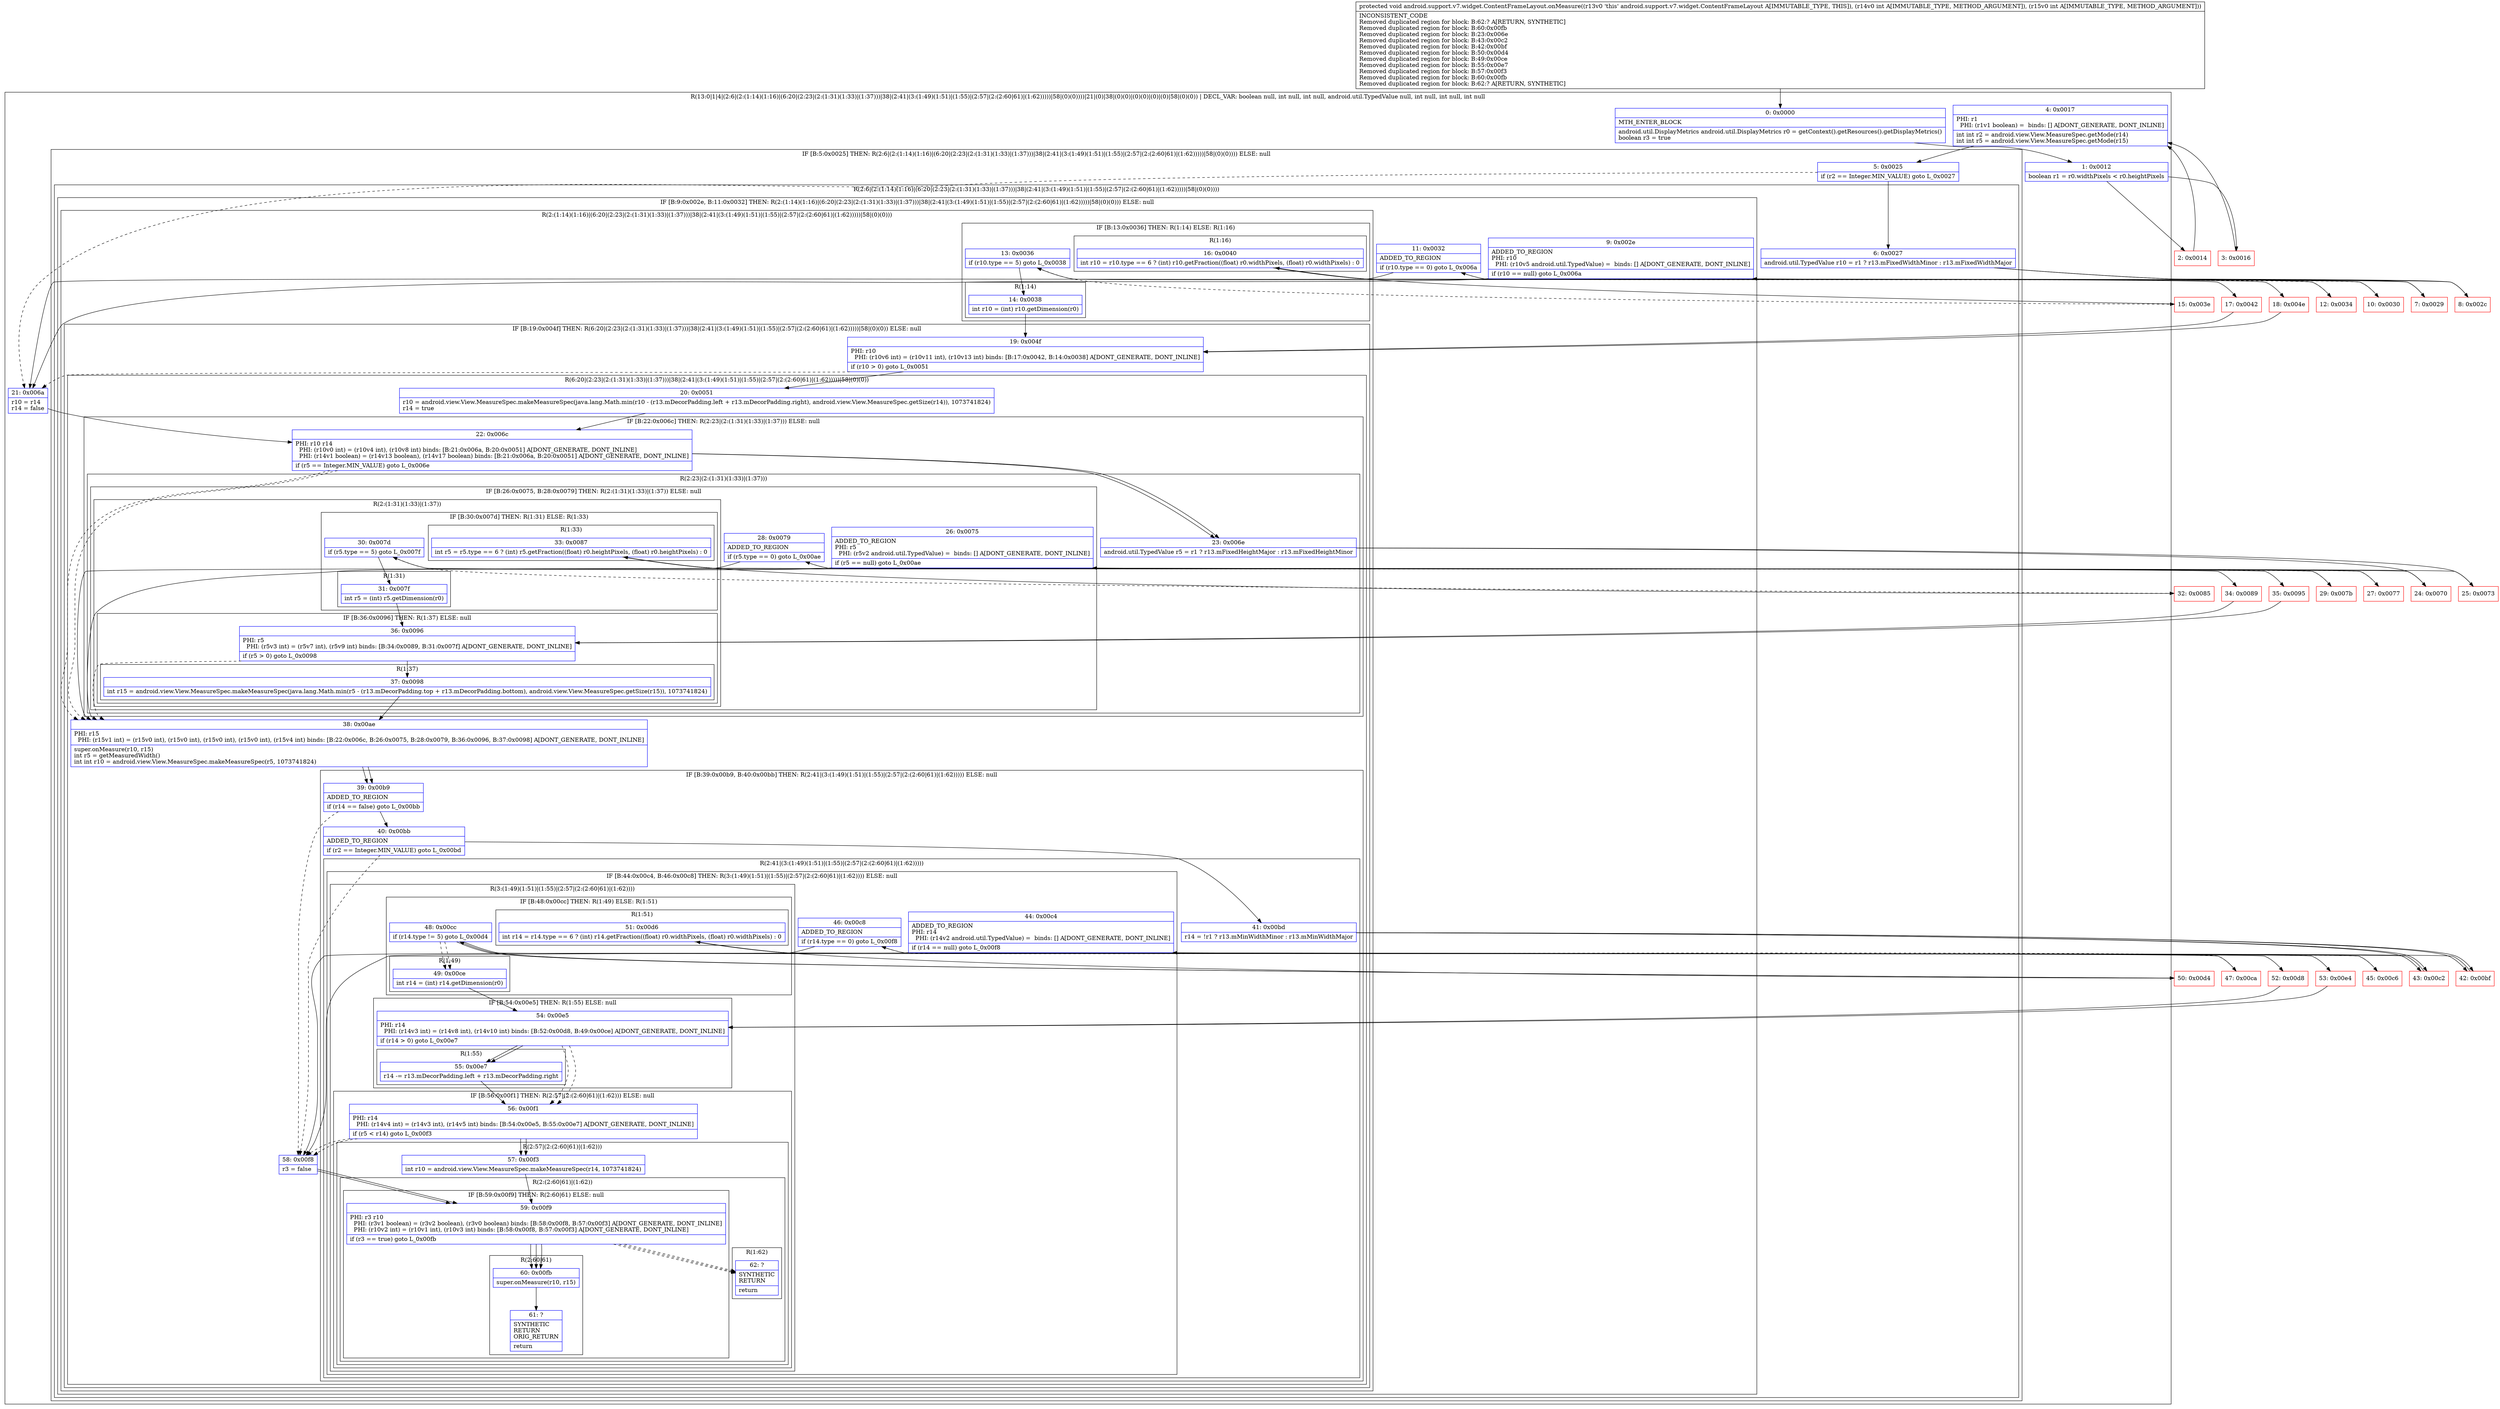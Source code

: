 digraph "CFG forandroid.support.v7.widget.ContentFrameLayout.onMeasure(II)V" {
subgraph cluster_Region_1844449799 {
label = "R(13:0|1|4|(2:6|(2:(1:14)(1:16)|(6:20|(2:23|(2:(1:31)(1:33)|(1:37)))|38|(2:41|(3:(1:49)(1:51)|(1:55)|(2:57|(2:(2:60|61)|(1:62)))))|58|(0)(0))))|21|(0)|38|(0)(0)|(0)(0)|(0)|(0)|58|(0)(0)) | DECL_VAR: boolean null, int null, int null, android.util.TypedValue null, int null, int null, int null\l";
node [shape=record,color=blue];
Node_0 [shape=record,label="{0\:\ 0x0000|MTH_ENTER_BLOCK\l|android.util.DisplayMetrics android.util.DisplayMetrics r0 = getContext().getResources().getDisplayMetrics()\lboolean r3 = true\l}"];
Node_1 [shape=record,label="{1\:\ 0x0012|boolean r1 = r0.widthPixels \< r0.heightPixels\l}"];
Node_4 [shape=record,label="{4\:\ 0x0017|PHI: r1 \l  PHI: (r1v1 boolean) =  binds: [] A[DONT_GENERATE, DONT_INLINE]\l|int int r2 = android.view.View.MeasureSpec.getMode(r14)\lint int r5 = android.view.View.MeasureSpec.getMode(r15)\l}"];
subgraph cluster_IfRegion_1546784269 {
label = "IF [B:5:0x0025] THEN: R(2:6|(2:(1:14)(1:16)|(6:20|(2:23|(2:(1:31)(1:33)|(1:37)))|38|(2:41|(3:(1:49)(1:51)|(1:55)|(2:57|(2:(2:60|61)|(1:62)))))|58|(0)(0)))) ELSE: null";
node [shape=record,color=blue];
Node_5 [shape=record,label="{5\:\ 0x0025|if (r2 == Integer.MIN_VALUE) goto L_0x0027\l}"];
subgraph cluster_Region_88550460 {
label = "R(2:6|(2:(1:14)(1:16)|(6:20|(2:23|(2:(1:31)(1:33)|(1:37)))|38|(2:41|(3:(1:49)(1:51)|(1:55)|(2:57|(2:(2:60|61)|(1:62)))))|58|(0)(0))))";
node [shape=record,color=blue];
Node_6 [shape=record,label="{6\:\ 0x0027|android.util.TypedValue r10 = r1 ? r13.mFixedWidthMinor : r13.mFixedWidthMajor\l}"];
subgraph cluster_IfRegion_2060037517 {
label = "IF [B:9:0x002e, B:11:0x0032] THEN: R(2:(1:14)(1:16)|(6:20|(2:23|(2:(1:31)(1:33)|(1:37)))|38|(2:41|(3:(1:49)(1:51)|(1:55)|(2:57|(2:(2:60|61)|(1:62)))))|58|(0)(0))) ELSE: null";
node [shape=record,color=blue];
Node_9 [shape=record,label="{9\:\ 0x002e|ADDED_TO_REGION\lPHI: r10 \l  PHI: (r10v5 android.util.TypedValue) =  binds: [] A[DONT_GENERATE, DONT_INLINE]\l|if (r10 == null) goto L_0x006a\l}"];
Node_11 [shape=record,label="{11\:\ 0x0032|ADDED_TO_REGION\l|if (r10.type == 0) goto L_0x006a\l}"];
subgraph cluster_Region_442187332 {
label = "R(2:(1:14)(1:16)|(6:20|(2:23|(2:(1:31)(1:33)|(1:37)))|38|(2:41|(3:(1:49)(1:51)|(1:55)|(2:57|(2:(2:60|61)|(1:62)))))|58|(0)(0)))";
node [shape=record,color=blue];
subgraph cluster_IfRegion_54434261 {
label = "IF [B:13:0x0036] THEN: R(1:14) ELSE: R(1:16)";
node [shape=record,color=blue];
Node_13 [shape=record,label="{13\:\ 0x0036|if (r10.type == 5) goto L_0x0038\l}"];
subgraph cluster_Region_2056780053 {
label = "R(1:14)";
node [shape=record,color=blue];
Node_14 [shape=record,label="{14\:\ 0x0038|int r10 = (int) r10.getDimension(r0)\l}"];
}
subgraph cluster_Region_1393468680 {
label = "R(1:16)";
node [shape=record,color=blue];
Node_16 [shape=record,label="{16\:\ 0x0040|int r10 = r10.type == 6 ? (int) r10.getFraction((float) r0.widthPixels, (float) r0.widthPixels) : 0\l}"];
}
}
subgraph cluster_IfRegion_1141581740 {
label = "IF [B:19:0x004f] THEN: R(6:20|(2:23|(2:(1:31)(1:33)|(1:37)))|38|(2:41|(3:(1:49)(1:51)|(1:55)|(2:57|(2:(2:60|61)|(1:62)))))|58|(0)(0)) ELSE: null";
node [shape=record,color=blue];
Node_19 [shape=record,label="{19\:\ 0x004f|PHI: r10 \l  PHI: (r10v6 int) = (r10v11 int), (r10v13 int) binds: [B:17:0x0042, B:14:0x0038] A[DONT_GENERATE, DONT_INLINE]\l|if (r10 \> 0) goto L_0x0051\l}"];
subgraph cluster_Region_120439091 {
label = "R(6:20|(2:23|(2:(1:31)(1:33)|(1:37)))|38|(2:41|(3:(1:49)(1:51)|(1:55)|(2:57|(2:(2:60|61)|(1:62)))))|58|(0)(0))";
node [shape=record,color=blue];
Node_20 [shape=record,label="{20\:\ 0x0051|r10 = android.view.View.MeasureSpec.makeMeasureSpec(java.lang.Math.min(r10 \- (r13.mDecorPadding.left + r13.mDecorPadding.right), android.view.View.MeasureSpec.getSize(r14)), 1073741824)\lr14 = true\l}"];
subgraph cluster_IfRegion_522748901 {
label = "IF [B:22:0x006c] THEN: R(2:23|(2:(1:31)(1:33)|(1:37))) ELSE: null";
node [shape=record,color=blue];
Node_22 [shape=record,label="{22\:\ 0x006c|PHI: r10 r14 \l  PHI: (r10v0 int) = (r10v4 int), (r10v8 int) binds: [B:21:0x006a, B:20:0x0051] A[DONT_GENERATE, DONT_INLINE]\l  PHI: (r14v1 boolean) = (r14v13 boolean), (r14v17 boolean) binds: [B:21:0x006a, B:20:0x0051] A[DONT_GENERATE, DONT_INLINE]\l|if (r5 == Integer.MIN_VALUE) goto L_0x006e\l}"];
subgraph cluster_Region_185089783 {
label = "R(2:23|(2:(1:31)(1:33)|(1:37)))";
node [shape=record,color=blue];
Node_23 [shape=record,label="{23\:\ 0x006e|android.util.TypedValue r5 = r1 ? r13.mFixedHeightMajor : r13.mFixedHeightMinor\l}"];
subgraph cluster_IfRegion_1728263102 {
label = "IF [B:26:0x0075, B:28:0x0079] THEN: R(2:(1:31)(1:33)|(1:37)) ELSE: null";
node [shape=record,color=blue];
Node_26 [shape=record,label="{26\:\ 0x0075|ADDED_TO_REGION\lPHI: r5 \l  PHI: (r5v2 android.util.TypedValue) =  binds: [] A[DONT_GENERATE, DONT_INLINE]\l|if (r5 == null) goto L_0x00ae\l}"];
Node_28 [shape=record,label="{28\:\ 0x0079|ADDED_TO_REGION\l|if (r5.type == 0) goto L_0x00ae\l}"];
subgraph cluster_Region_1389400039 {
label = "R(2:(1:31)(1:33)|(1:37))";
node [shape=record,color=blue];
subgraph cluster_IfRegion_54206147 {
label = "IF [B:30:0x007d] THEN: R(1:31) ELSE: R(1:33)";
node [shape=record,color=blue];
Node_30 [shape=record,label="{30\:\ 0x007d|if (r5.type == 5) goto L_0x007f\l}"];
subgraph cluster_Region_1162952413 {
label = "R(1:31)";
node [shape=record,color=blue];
Node_31 [shape=record,label="{31\:\ 0x007f|int r5 = (int) r5.getDimension(r0)\l}"];
}
subgraph cluster_Region_685538394 {
label = "R(1:33)";
node [shape=record,color=blue];
Node_33 [shape=record,label="{33\:\ 0x0087|int r5 = r5.type == 6 ? (int) r5.getFraction((float) r0.heightPixels, (float) r0.heightPixels) : 0\l}"];
}
}
subgraph cluster_IfRegion_1761252369 {
label = "IF [B:36:0x0096] THEN: R(1:37) ELSE: null";
node [shape=record,color=blue];
Node_36 [shape=record,label="{36\:\ 0x0096|PHI: r5 \l  PHI: (r5v3 int) = (r5v7 int), (r5v9 int) binds: [B:34:0x0089, B:31:0x007f] A[DONT_GENERATE, DONT_INLINE]\l|if (r5 \> 0) goto L_0x0098\l}"];
subgraph cluster_Region_722480724 {
label = "R(1:37)";
node [shape=record,color=blue];
Node_37 [shape=record,label="{37\:\ 0x0098|int r15 = android.view.View.MeasureSpec.makeMeasureSpec(java.lang.Math.min(r5 \- (r13.mDecorPadding.top + r13.mDecorPadding.bottom), android.view.View.MeasureSpec.getSize(r15)), 1073741824)\l}"];
}
}
}
}
}
}
Node_38 [shape=record,label="{38\:\ 0x00ae|PHI: r15 \l  PHI: (r15v1 int) = (r15v0 int), (r15v0 int), (r15v0 int), (r15v0 int), (r15v4 int) binds: [B:22:0x006c, B:26:0x0075, B:28:0x0079, B:36:0x0096, B:37:0x0098] A[DONT_GENERATE, DONT_INLINE]\l|super.onMeasure(r10, r15)\lint r5 = getMeasuredWidth()\lint int r10 = android.view.View.MeasureSpec.makeMeasureSpec(r5, 1073741824)\l}"];
subgraph cluster_IfRegion_369585402 {
label = "IF [B:39:0x00b9, B:40:0x00bb] THEN: R(2:41|(3:(1:49)(1:51)|(1:55)|(2:57|(2:(2:60|61)|(1:62))))) ELSE: null";
node [shape=record,color=blue];
Node_39 [shape=record,label="{39\:\ 0x00b9|ADDED_TO_REGION\l|if (r14 == false) goto L_0x00bb\l}"];
Node_40 [shape=record,label="{40\:\ 0x00bb|ADDED_TO_REGION\l|if (r2 == Integer.MIN_VALUE) goto L_0x00bd\l}"];
subgraph cluster_Region_1593502612 {
label = "R(2:41|(3:(1:49)(1:51)|(1:55)|(2:57|(2:(2:60|61)|(1:62)))))";
node [shape=record,color=blue];
Node_41 [shape=record,label="{41\:\ 0x00bd|r14 = !r1 ? r13.mMinWidthMinor : r13.mMinWidthMajor\l}"];
subgraph cluster_IfRegion_1072146614 {
label = "IF [B:44:0x00c4, B:46:0x00c8] THEN: R(3:(1:49)(1:51)|(1:55)|(2:57|(2:(2:60|61)|(1:62)))) ELSE: null";
node [shape=record,color=blue];
Node_44 [shape=record,label="{44\:\ 0x00c4|ADDED_TO_REGION\lPHI: r14 \l  PHI: (r14v2 android.util.TypedValue) =  binds: [] A[DONT_GENERATE, DONT_INLINE]\l|if (r14 == null) goto L_0x00f8\l}"];
Node_46 [shape=record,label="{46\:\ 0x00c8|ADDED_TO_REGION\l|if (r14.type == 0) goto L_0x00f8\l}"];
subgraph cluster_Region_918248157 {
label = "R(3:(1:49)(1:51)|(1:55)|(2:57|(2:(2:60|61)|(1:62))))";
node [shape=record,color=blue];
subgraph cluster_IfRegion_2142469600 {
label = "IF [B:48:0x00cc] THEN: R(1:49) ELSE: R(1:51)";
node [shape=record,color=blue];
Node_48 [shape=record,label="{48\:\ 0x00cc|if (r14.type != 5) goto L_0x00d4\l}"];
subgraph cluster_Region_1841719045 {
label = "R(1:49)";
node [shape=record,color=blue];
Node_49 [shape=record,label="{49\:\ 0x00ce|int r14 = (int) r14.getDimension(r0)\l}"];
}
subgraph cluster_Region_1262926160 {
label = "R(1:51)";
node [shape=record,color=blue];
Node_51 [shape=record,label="{51\:\ 0x00d6|int r14 = r14.type == 6 ? (int) r14.getFraction((float) r0.widthPixels, (float) r0.widthPixels) : 0\l}"];
}
}
subgraph cluster_IfRegion_1623348314 {
label = "IF [B:54:0x00e5] THEN: R(1:55) ELSE: null";
node [shape=record,color=blue];
Node_54 [shape=record,label="{54\:\ 0x00e5|PHI: r14 \l  PHI: (r14v3 int) = (r14v8 int), (r14v10 int) binds: [B:52:0x00d8, B:49:0x00ce] A[DONT_GENERATE, DONT_INLINE]\l|if (r14 \> 0) goto L_0x00e7\l}"];
subgraph cluster_Region_1705215396 {
label = "R(1:55)";
node [shape=record,color=blue];
Node_55 [shape=record,label="{55\:\ 0x00e7|r14 \-= r13.mDecorPadding.left + r13.mDecorPadding.right\l}"];
}
}
subgraph cluster_IfRegion_1961813047 {
label = "IF [B:56:0x00f1] THEN: R(2:57|(2:(2:60|61)|(1:62))) ELSE: null";
node [shape=record,color=blue];
Node_56 [shape=record,label="{56\:\ 0x00f1|PHI: r14 \l  PHI: (r14v4 int) = (r14v3 int), (r14v5 int) binds: [B:54:0x00e5, B:55:0x00e7] A[DONT_GENERATE, DONT_INLINE]\l|if (r5 \< r14) goto L_0x00f3\l}"];
subgraph cluster_Region_38773142 {
label = "R(2:57|(2:(2:60|61)|(1:62)))";
node [shape=record,color=blue];
Node_57 [shape=record,label="{57\:\ 0x00f3|int r10 = android.view.View.MeasureSpec.makeMeasureSpec(r14, 1073741824)\l}"];
subgraph cluster_Region_1545870927 {
label = "R(2:(2:60|61)|(1:62))";
node [shape=record,color=blue];
subgraph cluster_IfRegion_1280852768 {
label = "IF [B:59:0x00f9] THEN: R(2:60|61) ELSE: null";
node [shape=record,color=blue];
Node_59 [shape=record,label="{59\:\ 0x00f9|PHI: r3 r10 \l  PHI: (r3v1 boolean) = (r3v2 boolean), (r3v0 boolean) binds: [B:58:0x00f8, B:57:0x00f3] A[DONT_GENERATE, DONT_INLINE]\l  PHI: (r10v2 int) = (r10v1 int), (r10v3 int) binds: [B:58:0x00f8, B:57:0x00f3] A[DONT_GENERATE, DONT_INLINE]\l|if (r3 == true) goto L_0x00fb\l}"];
subgraph cluster_Region_1017850952 {
label = "R(2:60|61)";
node [shape=record,color=blue];
Node_60 [shape=record,label="{60\:\ 0x00fb|super.onMeasure(r10, r15)\l}"];
Node_61 [shape=record,label="{61\:\ ?|SYNTHETIC\lRETURN\lORIG_RETURN\l|return\l}"];
}
}
subgraph cluster_Region_1995237649 {
label = "R(1:62)";
node [shape=record,color=blue];
Node_62 [shape=record,label="{62\:\ ?|SYNTHETIC\lRETURN\l|return\l}"];
}
}
}
}
}
}
}
}
Node_58 [shape=record,label="{58\:\ 0x00f8|r3 = false\l}"];
subgraph cluster_IfRegion_309914593 {
label = "IF [B:59:0x00f9] THEN: R(0) ELSE: R(0)";
node [shape=record,color=blue];
Node_59 [shape=record,label="{59\:\ 0x00f9|PHI: r3 r10 \l  PHI: (r3v1 boolean) = (r3v2 boolean), (r3v0 boolean) binds: [B:58:0x00f8, B:57:0x00f3] A[DONT_GENERATE, DONT_INLINE]\l  PHI: (r10v2 int) = (r10v1 int), (r10v3 int) binds: [B:58:0x00f8, B:57:0x00f3] A[DONT_GENERATE, DONT_INLINE]\l|if (r3 == true) goto L_0x00fb\l}"];
subgraph cluster_Region_451754147 {
label = "R(0)";
node [shape=record,color=blue];
}
subgraph cluster_Region_1761599264 {
label = "R(0)";
node [shape=record,color=blue];
}
}
}
}
}
}
}
}
Node_21 [shape=record,label="{21\:\ 0x006a|r10 = r14\lr14 = false\l}"];
subgraph cluster_IfRegion_954259264 {
label = "IF [B:22:0x006c] THEN: R(0) ELSE: null";
node [shape=record,color=blue];
Node_22 [shape=record,label="{22\:\ 0x006c|PHI: r10 r14 \l  PHI: (r10v0 int) = (r10v4 int), (r10v8 int) binds: [B:21:0x006a, B:20:0x0051] A[DONT_GENERATE, DONT_INLINE]\l  PHI: (r14v1 boolean) = (r14v13 boolean), (r14v17 boolean) binds: [B:21:0x006a, B:20:0x0051] A[DONT_GENERATE, DONT_INLINE]\l|if (r5 == Integer.MIN_VALUE) goto L_0x006e\l}"];
subgraph cluster_Region_349528598 {
label = "R(0)";
node [shape=record,color=blue];
}
}
Node_38 [shape=record,label="{38\:\ 0x00ae|PHI: r15 \l  PHI: (r15v1 int) = (r15v0 int), (r15v0 int), (r15v0 int), (r15v0 int), (r15v4 int) binds: [B:22:0x006c, B:26:0x0075, B:28:0x0079, B:36:0x0096, B:37:0x0098] A[DONT_GENERATE, DONT_INLINE]\l|super.onMeasure(r10, r15)\lint r5 = getMeasuredWidth()\lint int r10 = android.view.View.MeasureSpec.makeMeasureSpec(r5, 1073741824)\l}"];
subgraph cluster_IfRegion_1621682408 {
label = "IF [B:41:0x00bd] THEN: R(0) ELSE: R(0)";
node [shape=record,color=blue];
Node_41 [shape=record,label="{41\:\ 0x00bd|r14 = !r1 ? r13.mMinWidthMinor : r13.mMinWidthMajor\l}"];
subgraph cluster_Region_90224124 {
label = "R(0)";
node [shape=record,color=blue];
}
subgraph cluster_Region_1983622611 {
label = "R(0)";
node [shape=record,color=blue];
}
}
subgraph cluster_IfRegion_9384081 {
label = "IF [B:48:0x00cc] THEN: R(0) ELSE: R(0)";
node [shape=record,color=blue];
Node_48 [shape=record,label="{48\:\ 0x00cc|if (r14.type != 5) goto L_0x00d4\l}"];
subgraph cluster_Region_1621846763 {
label = "R(0)";
node [shape=record,color=blue];
}
subgraph cluster_Region_1599172922 {
label = "R(0)";
node [shape=record,color=blue];
}
}
subgraph cluster_IfRegion_1595859065 {
label = "IF [B:54:0x00e5] THEN: R(0) ELSE: null";
node [shape=record,color=blue];
Node_54 [shape=record,label="{54\:\ 0x00e5|PHI: r14 \l  PHI: (r14v3 int) = (r14v8 int), (r14v10 int) binds: [B:52:0x00d8, B:49:0x00ce] A[DONT_GENERATE, DONT_INLINE]\l|if (r14 \> 0) goto L_0x00e7\l}"];
subgraph cluster_Region_1952488316 {
label = "R(0)";
node [shape=record,color=blue];
}
}
subgraph cluster_IfRegion_1503864556 {
label = "IF [B:56:0x00f1] THEN: R(0) ELSE: null";
node [shape=record,color=blue];
Node_56 [shape=record,label="{56\:\ 0x00f1|PHI: r14 \l  PHI: (r14v4 int) = (r14v3 int), (r14v5 int) binds: [B:54:0x00e5, B:55:0x00e7] A[DONT_GENERATE, DONT_INLINE]\l|if (r5 \< r14) goto L_0x00f3\l}"];
subgraph cluster_Region_1336363817 {
label = "R(0)";
node [shape=record,color=blue];
}
}
Node_58 [shape=record,label="{58\:\ 0x00f8|r3 = false\l}"];
subgraph cluster_IfRegion_1821007047 {
label = "IF [B:59:0x00f9] THEN: R(0) ELSE: R(0)";
node [shape=record,color=blue];
Node_59 [shape=record,label="{59\:\ 0x00f9|PHI: r3 r10 \l  PHI: (r3v1 boolean) = (r3v2 boolean), (r3v0 boolean) binds: [B:58:0x00f8, B:57:0x00f3] A[DONT_GENERATE, DONT_INLINE]\l  PHI: (r10v2 int) = (r10v1 int), (r10v3 int) binds: [B:58:0x00f8, B:57:0x00f3] A[DONT_GENERATE, DONT_INLINE]\l|if (r3 == true) goto L_0x00fb\l}"];
subgraph cluster_Region_464202566 {
label = "R(0)";
node [shape=record,color=blue];
}
subgraph cluster_Region_866000226 {
label = "R(0)";
node [shape=record,color=blue];
}
}
}
Node_2 [shape=record,color=red,label="{2\:\ 0x0014}"];
Node_3 [shape=record,color=red,label="{3\:\ 0x0016}"];
Node_7 [shape=record,color=red,label="{7\:\ 0x0029}"];
Node_8 [shape=record,color=red,label="{8\:\ 0x002c}"];
Node_10 [shape=record,color=red,label="{10\:\ 0x0030}"];
Node_12 [shape=record,color=red,label="{12\:\ 0x0034}"];
Node_15 [shape=record,color=red,label="{15\:\ 0x003e}"];
Node_17 [shape=record,color=red,label="{17\:\ 0x0042}"];
Node_18 [shape=record,color=red,label="{18\:\ 0x004e}"];
Node_24 [shape=record,color=red,label="{24\:\ 0x0070}"];
Node_25 [shape=record,color=red,label="{25\:\ 0x0073}"];
Node_27 [shape=record,color=red,label="{27\:\ 0x0077}"];
Node_29 [shape=record,color=red,label="{29\:\ 0x007b}"];
Node_32 [shape=record,color=red,label="{32\:\ 0x0085}"];
Node_34 [shape=record,color=red,label="{34\:\ 0x0089}"];
Node_35 [shape=record,color=red,label="{35\:\ 0x0095}"];
Node_42 [shape=record,color=red,label="{42\:\ 0x00bf}"];
Node_43 [shape=record,color=red,label="{43\:\ 0x00c2}"];
Node_45 [shape=record,color=red,label="{45\:\ 0x00c6}"];
Node_47 [shape=record,color=red,label="{47\:\ 0x00ca}"];
Node_50 [shape=record,color=red,label="{50\:\ 0x00d4}"];
Node_52 [shape=record,color=red,label="{52\:\ 0x00d8}"];
Node_53 [shape=record,color=red,label="{53\:\ 0x00e4}"];
MethodNode[shape=record,label="{protected void android.support.v7.widget.ContentFrameLayout.onMeasure((r13v0 'this' android.support.v7.widget.ContentFrameLayout A[IMMUTABLE_TYPE, THIS]), (r14v0 int A[IMMUTABLE_TYPE, METHOD_ARGUMENT]), (r15v0 int A[IMMUTABLE_TYPE, METHOD_ARGUMENT]))  | INCONSISTENT_CODE\lRemoved duplicated region for block: B:62:? A[RETURN, SYNTHETIC]\lRemoved duplicated region for block: B:60:0x00fb \lRemoved duplicated region for block: B:23:0x006e \lRemoved duplicated region for block: B:43:0x00c2 \lRemoved duplicated region for block: B:42:0x00bf \lRemoved duplicated region for block: B:50:0x00d4 \lRemoved duplicated region for block: B:49:0x00ce \lRemoved duplicated region for block: B:55:0x00e7 \lRemoved duplicated region for block: B:57:0x00f3 \lRemoved duplicated region for block: B:60:0x00fb \lRemoved duplicated region for block: B:62:? A[RETURN, SYNTHETIC]\l}"];
MethodNode -> Node_0;
Node_0 -> Node_1;
Node_1 -> Node_2;
Node_1 -> Node_3;
Node_4 -> Node_5;
Node_5 -> Node_6;
Node_5 -> Node_21[style=dashed];
Node_6 -> Node_7;
Node_6 -> Node_8;
Node_9 -> Node_10[style=dashed];
Node_9 -> Node_21;
Node_11 -> Node_12[style=dashed];
Node_11 -> Node_21;
Node_13 -> Node_14;
Node_13 -> Node_15[style=dashed];
Node_14 -> Node_19;
Node_16 -> Node_17;
Node_16 -> Node_18;
Node_19 -> Node_20;
Node_19 -> Node_21[style=dashed];
Node_20 -> Node_22;
Node_22 -> Node_23;
Node_22 -> Node_38[style=dashed];
Node_23 -> Node_24;
Node_23 -> Node_25;
Node_26 -> Node_27[style=dashed];
Node_26 -> Node_38;
Node_28 -> Node_29[style=dashed];
Node_28 -> Node_38;
Node_30 -> Node_31;
Node_30 -> Node_32[style=dashed];
Node_31 -> Node_36;
Node_33 -> Node_34;
Node_33 -> Node_35;
Node_36 -> Node_37;
Node_36 -> Node_38[style=dashed];
Node_37 -> Node_38;
Node_38 -> Node_39;
Node_39 -> Node_40;
Node_39 -> Node_58[style=dashed];
Node_40 -> Node_41;
Node_40 -> Node_58[style=dashed];
Node_41 -> Node_42;
Node_41 -> Node_43;
Node_44 -> Node_45[style=dashed];
Node_44 -> Node_58;
Node_46 -> Node_47[style=dashed];
Node_46 -> Node_58;
Node_48 -> Node_49[style=dashed];
Node_48 -> Node_50;
Node_49 -> Node_54;
Node_51 -> Node_52;
Node_51 -> Node_53;
Node_54 -> Node_55;
Node_54 -> Node_56[style=dashed];
Node_55 -> Node_56;
Node_56 -> Node_57;
Node_56 -> Node_58[style=dashed];
Node_57 -> Node_59;
Node_59 -> Node_60;
Node_59 -> Node_62[style=dashed];
Node_60 -> Node_61;
Node_58 -> Node_59;
Node_59 -> Node_60;
Node_59 -> Node_62[style=dashed];
Node_21 -> Node_22;
Node_22 -> Node_23;
Node_22 -> Node_38[style=dashed];
Node_38 -> Node_39;
Node_41 -> Node_42;
Node_41 -> Node_43;
Node_48 -> Node_49[style=dashed];
Node_48 -> Node_50;
Node_54 -> Node_55;
Node_54 -> Node_56[style=dashed];
Node_56 -> Node_57;
Node_56 -> Node_58[style=dashed];
Node_58 -> Node_59;
Node_59 -> Node_60;
Node_59 -> Node_62[style=dashed];
Node_2 -> Node_4;
Node_3 -> Node_4;
Node_7 -> Node_9;
Node_8 -> Node_9;
Node_10 -> Node_11;
Node_12 -> Node_13;
Node_15 -> Node_16;
Node_17 -> Node_19;
Node_18 -> Node_19;
Node_24 -> Node_26;
Node_25 -> Node_26;
Node_27 -> Node_28;
Node_29 -> Node_30;
Node_32 -> Node_33;
Node_34 -> Node_36;
Node_35 -> Node_36;
Node_42 -> Node_44;
Node_43 -> Node_44;
Node_45 -> Node_46;
Node_47 -> Node_48;
Node_50 -> Node_51;
Node_52 -> Node_54;
Node_53 -> Node_54;
}

